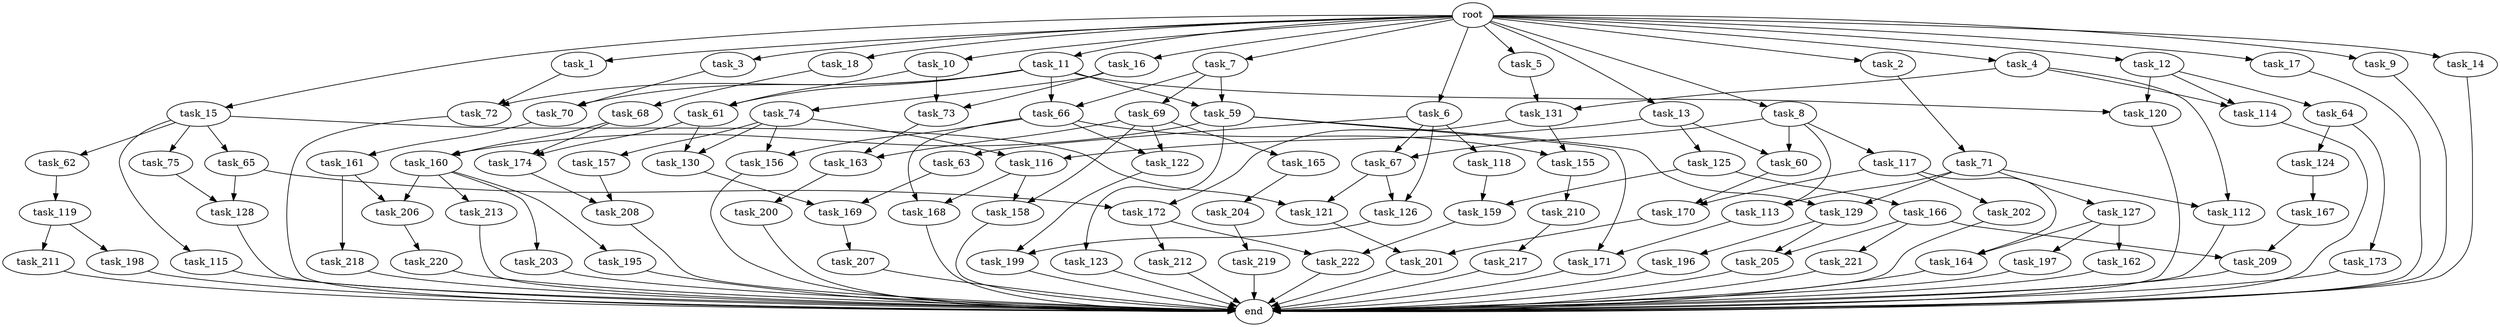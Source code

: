 digraph G {
  task_156 [size="8933531975.680000"];
  task_171 [size="3521873182.720000"];
  task_173 [size="5497558138.880000"];
  task_207 [size="1374389534.720000"];
  task_15 [size="10.240000"];
  task_128 [size="1116691496.960000"];
  task_64 [size="2147483648.000000"];
  task_18 [size="10.240000"];
  task_195 [size="2147483648.000000"];
  task_73 [size="11682311045.120001"];
  task_209 [size="5239860101.120000"];
  task_210 [size="6957847019.520000"];
  task_16 [size="10.240000"];
  task_68 [size="6957847019.520000"];
  task_162 [size="1374389534.720000"];
  task_217 [size="6957847019.520000"];
  task_74 [size="3092376453.120000"];
  task_158 [size="7301444403.200000"];
  task_1 [size="10.240000"];
  task_114 [size="4294967296.000000"];
  task_160 [size="2147483648.000000"];
  task_11 [size="10.240000"];
  task_62 [size="8589934592.000000"];
  task_116 [size="3435973836.800000"];
  task_2 [size="10.240000"];
  task_10 [size="10.240000"];
  task_127 [size="773094113.280000"];
  task_66 [size="7730941132.800000"];
  task_129 [size="2147483648.000000"];
  task_211 [size="6957847019.520000"];
  task_166 [size="5497558138.880000"];
  task_155 [size="12799002542.080000"];
  task_122 [size="15547781611.520000"];
  task_72 [size="4982162063.360000"];
  task_17 [size="10.240000"];
  task_174 [size="6270652252.160000"];
  task_199 [size="5239860101.120000"];
  task_221 [size="2147483648.000000"];
  task_67 [size="12455405158.400000"];
  task_218 [size="1374389534.720000"];
  task_203 [size="2147483648.000000"];
  task_157 [size="343597383.680000"];
  task_172 [size="4552665333.760000"];
  task_12 [size="10.240000"];
  task_222 [size="10737418240.000000"];
  task_167 [size="2147483648.000000"];
  task_59 [size="7730941132.800000"];
  task_197 [size="1374389534.720000"];
  end [size="0.000000"];
  task_170 [size="8933531975.680000"];
  task_9 [size="10.240000"];
  task_165 [size="6957847019.520000"];
  task_159 [size="6270652252.160000"];
  task_163 [size="7301444403.200000"];
  task_69 [size="6957847019.520000"];
  task_202 [size="343597383.680000"];
  task_118 [size="6957847019.520000"];
  task_196 [size="2147483648.000000"];
  task_201 [size="8589934592.000000"];
  task_65 [size="8589934592.000000"];
  task_212 [size="2147483648.000000"];
  task_198 [size="6957847019.520000"];
  task_168 [size="8933531975.680000"];
  task_206 [size="3521873182.720000"];
  task_13 [size="10.240000"];
  task_121 [size="9363028705.280001"];
  task_123 [size="1374389534.720000"];
  task_3 [size="10.240000"];
  task_126 [size="7730941132.800000"];
  task_205 [size="4294967296.000000"];
  task_169 [size="15547781611.520000"];
  task_5 [size="10.240000"];
  task_220 [size="1374389534.720000"];
  task_115 [size="8589934592.000000"];
  task_8 [size="10.240000"];
  task_161 [size="4209067950.080000"];
  task_14 [size="10.240000"];
  task_219 [size="1374389534.720000"];
  task_4 [size="10.240000"];
  task_119 [size="4209067950.080000"];
  task_164 [size="1717986918.400000"];
  task_213 [size="2147483648.000000"];
  task_113 [size="6270652252.160000"];
  task_112 [size="2920577761.280000"];
  root [size="0.000000"];
  task_120 [size="2920577761.280000"];
  task_125 [size="3092376453.120000"];
  task_60 [size="8589934592.000000"];
  task_70 [size="2920577761.280000"];
  task_6 [size="10.240000"];
  task_208 [size="9105330667.520000"];
  task_130 [size="5841155522.560000"];
  task_124 [size="5497558138.880000"];
  task_117 [size="5497558138.880000"];
  task_61 [size="9363028705.280001"];
  task_200 [size="3092376453.120000"];
  task_204 [size="5497558138.880000"];
  task_63 [size="6957847019.520000"];
  task_131 [size="7645041786.880000"];
  task_7 [size="10.240000"];
  task_71 [size="3092376453.120000"];
  task_75 [size="8589934592.000000"];

  task_156 -> end [size="1.000000"];
  task_171 -> end [size="1.000000"];
  task_173 -> end [size="1.000000"];
  task_207 -> end [size="1.000000"];
  task_15 -> task_62 [size="838860800.000000"];
  task_15 -> task_65 [size="838860800.000000"];
  task_15 -> task_121 [size="838860800.000000"];
  task_15 -> task_115 [size="838860800.000000"];
  task_15 -> task_75 [size="838860800.000000"];
  task_128 -> end [size="1.000000"];
  task_64 -> task_173 [size="536870912.000000"];
  task_64 -> task_124 [size="536870912.000000"];
  task_18 -> task_68 [size="679477248.000000"];
  task_195 -> end [size="1.000000"];
  task_73 -> task_163 [size="33554432.000000"];
  task_209 -> end [size="1.000000"];
  task_210 -> task_217 [size="679477248.000000"];
  task_16 -> task_73 [size="301989888.000000"];
  task_16 -> task_74 [size="301989888.000000"];
  task_68 -> task_160 [size="75497472.000000"];
  task_68 -> task_174 [size="75497472.000000"];
  task_162 -> end [size="1.000000"];
  task_217 -> end [size="1.000000"];
  task_74 -> task_156 [size="33554432.000000"];
  task_74 -> task_116 [size="33554432.000000"];
  task_74 -> task_157 [size="33554432.000000"];
  task_74 -> task_130 [size="33554432.000000"];
  task_158 -> end [size="1.000000"];
  task_1 -> task_72 [size="411041792.000000"];
  task_114 -> end [size="1.000000"];
  task_160 -> task_203 [size="209715200.000000"];
  task_160 -> task_213 [size="209715200.000000"];
  task_160 -> task_195 [size="209715200.000000"];
  task_160 -> task_206 [size="209715200.000000"];
  task_11 -> task_120 [size="75497472.000000"];
  task_11 -> task_72 [size="75497472.000000"];
  task_11 -> task_66 [size="75497472.000000"];
  task_11 -> task_61 [size="75497472.000000"];
  task_11 -> task_70 [size="75497472.000000"];
  task_11 -> task_59 [size="75497472.000000"];
  task_62 -> task_119 [size="411041792.000000"];
  task_116 -> task_168 [size="33554432.000000"];
  task_116 -> task_158 [size="33554432.000000"];
  task_2 -> task_71 [size="301989888.000000"];
  task_10 -> task_61 [size="838860800.000000"];
  task_10 -> task_73 [size="838860800.000000"];
  task_127 -> task_162 [size="134217728.000000"];
  task_127 -> task_197 [size="134217728.000000"];
  task_127 -> task_164 [size="134217728.000000"];
  task_66 -> task_156 [size="838860800.000000"];
  task_66 -> task_168 [size="838860800.000000"];
  task_66 -> task_155 [size="838860800.000000"];
  task_66 -> task_122 [size="838860800.000000"];
  task_129 -> task_205 [size="209715200.000000"];
  task_129 -> task_196 [size="209715200.000000"];
  task_211 -> end [size="1.000000"];
  task_166 -> task_209 [size="209715200.000000"];
  task_166 -> task_205 [size="209715200.000000"];
  task_166 -> task_221 [size="209715200.000000"];
  task_155 -> task_210 [size="679477248.000000"];
  task_122 -> task_199 [size="301989888.000000"];
  task_72 -> end [size="1.000000"];
  task_17 -> end [size="1.000000"];
  task_174 -> task_208 [size="679477248.000000"];
  task_199 -> end [size="1.000000"];
  task_221 -> end [size="1.000000"];
  task_67 -> task_126 [size="75497472.000000"];
  task_67 -> task_121 [size="75497472.000000"];
  task_218 -> end [size="1.000000"];
  task_203 -> end [size="1.000000"];
  task_157 -> task_208 [size="209715200.000000"];
  task_172 -> task_212 [size="209715200.000000"];
  task_172 -> task_222 [size="209715200.000000"];
  task_12 -> task_120 [size="209715200.000000"];
  task_12 -> task_64 [size="209715200.000000"];
  task_12 -> task_114 [size="209715200.000000"];
  task_222 -> end [size="1.000000"];
  task_167 -> task_209 [size="301989888.000000"];
  task_59 -> task_160 [size="134217728.000000"];
  task_59 -> task_123 [size="134217728.000000"];
  task_59 -> task_171 [size="134217728.000000"];
  task_59 -> task_129 [size="134217728.000000"];
  task_197 -> end [size="1.000000"];
  task_170 -> task_201 [size="536870912.000000"];
  task_9 -> end [size="1.000000"];
  task_165 -> task_204 [size="536870912.000000"];
  task_159 -> task_222 [size="838860800.000000"];
  task_163 -> task_200 [size="301989888.000000"];
  task_69 -> task_163 [size="679477248.000000"];
  task_69 -> task_122 [size="679477248.000000"];
  task_69 -> task_165 [size="679477248.000000"];
  task_69 -> task_158 [size="679477248.000000"];
  task_202 -> end [size="1.000000"];
  task_118 -> task_159 [size="75497472.000000"];
  task_196 -> end [size="1.000000"];
  task_201 -> end [size="1.000000"];
  task_65 -> task_128 [size="33554432.000000"];
  task_65 -> task_172 [size="33554432.000000"];
  task_212 -> end [size="1.000000"];
  task_198 -> end [size="1.000000"];
  task_168 -> end [size="1.000000"];
  task_206 -> task_220 [size="134217728.000000"];
  task_13 -> task_116 [size="301989888.000000"];
  task_13 -> task_125 [size="301989888.000000"];
  task_13 -> task_60 [size="301989888.000000"];
  task_121 -> task_201 [size="301989888.000000"];
  task_123 -> end [size="1.000000"];
  task_3 -> task_70 [size="209715200.000000"];
  task_126 -> task_199 [size="209715200.000000"];
  task_205 -> end [size="1.000000"];
  task_169 -> task_207 [size="134217728.000000"];
  task_5 -> task_131 [size="536870912.000000"];
  task_220 -> end [size="1.000000"];
  task_115 -> end [size="1.000000"];
  task_8 -> task_60 [size="536870912.000000"];
  task_8 -> task_67 [size="536870912.000000"];
  task_8 -> task_113 [size="536870912.000000"];
  task_8 -> task_117 [size="536870912.000000"];
  task_161 -> task_218 [size="134217728.000000"];
  task_161 -> task_206 [size="134217728.000000"];
  task_14 -> end [size="1.000000"];
  task_219 -> end [size="1.000000"];
  task_4 -> task_131 [size="209715200.000000"];
  task_4 -> task_112 [size="209715200.000000"];
  task_4 -> task_114 [size="209715200.000000"];
  task_119 -> task_198 [size="679477248.000000"];
  task_119 -> task_211 [size="679477248.000000"];
  task_164 -> end [size="1.000000"];
  task_213 -> end [size="1.000000"];
  task_113 -> task_171 [size="209715200.000000"];
  task_112 -> end [size="1.000000"];
  root -> task_8 [size="1.000000"];
  root -> task_9 [size="1.000000"];
  root -> task_16 [size="1.000000"];
  root -> task_14 [size="1.000000"];
  root -> task_6 [size="1.000000"];
  root -> task_4 [size="1.000000"];
  root -> task_5 [size="1.000000"];
  root -> task_1 [size="1.000000"];
  root -> task_10 [size="1.000000"];
  root -> task_13 [size="1.000000"];
  root -> task_15 [size="1.000000"];
  root -> task_11 [size="1.000000"];
  root -> task_3 [size="1.000000"];
  root -> task_12 [size="1.000000"];
  root -> task_2 [size="1.000000"];
  root -> task_18 [size="1.000000"];
  root -> task_7 [size="1.000000"];
  root -> task_17 [size="1.000000"];
  task_120 -> end [size="1.000000"];
  task_125 -> task_159 [size="536870912.000000"];
  task_125 -> task_166 [size="536870912.000000"];
  task_60 -> task_170 [size="838860800.000000"];
  task_70 -> task_161 [size="411041792.000000"];
  task_6 -> task_63 [size="679477248.000000"];
  task_6 -> task_67 [size="679477248.000000"];
  task_6 -> task_118 [size="679477248.000000"];
  task_6 -> task_126 [size="679477248.000000"];
  task_208 -> end [size="1.000000"];
  task_130 -> task_169 [size="838860800.000000"];
  task_124 -> task_167 [size="209715200.000000"];
  task_117 -> task_202 [size="33554432.000000"];
  task_117 -> task_170 [size="33554432.000000"];
  task_117 -> task_164 [size="33554432.000000"];
  task_61 -> task_130 [size="536870912.000000"];
  task_61 -> task_174 [size="536870912.000000"];
  task_200 -> end [size="1.000000"];
  task_204 -> task_219 [size="134217728.000000"];
  task_63 -> task_169 [size="679477248.000000"];
  task_131 -> task_155 [size="411041792.000000"];
  task_131 -> task_172 [size="411041792.000000"];
  task_7 -> task_69 [size="679477248.000000"];
  task_7 -> task_66 [size="679477248.000000"];
  task_7 -> task_59 [size="679477248.000000"];
  task_71 -> task_127 [size="75497472.000000"];
  task_71 -> task_113 [size="75497472.000000"];
  task_71 -> task_112 [size="75497472.000000"];
  task_71 -> task_129 [size="75497472.000000"];
  task_75 -> task_128 [size="75497472.000000"];
}
